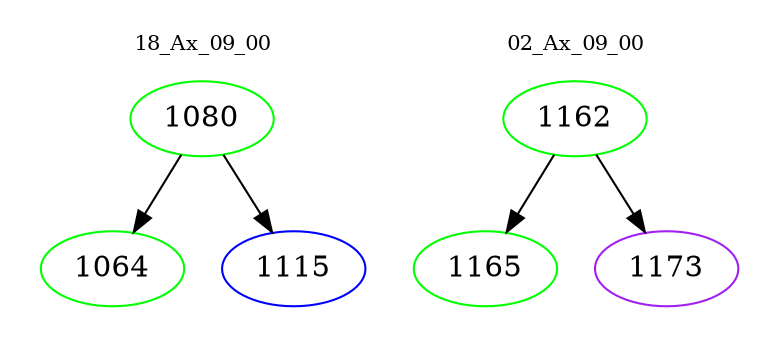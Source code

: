 digraph{
subgraph cluster_0 {
color = white
label = "18_Ax_09_00";
fontsize=10;
T0_1080 [label="1080", color="green"]
T0_1080 -> T0_1064 [color="black"]
T0_1064 [label="1064", color="green"]
T0_1080 -> T0_1115 [color="black"]
T0_1115 [label="1115", color="blue"]
}
subgraph cluster_1 {
color = white
label = "02_Ax_09_00";
fontsize=10;
T1_1162 [label="1162", color="green"]
T1_1162 -> T1_1165 [color="black"]
T1_1165 [label="1165", color="green"]
T1_1162 -> T1_1173 [color="black"]
T1_1173 [label="1173", color="purple"]
}
}
